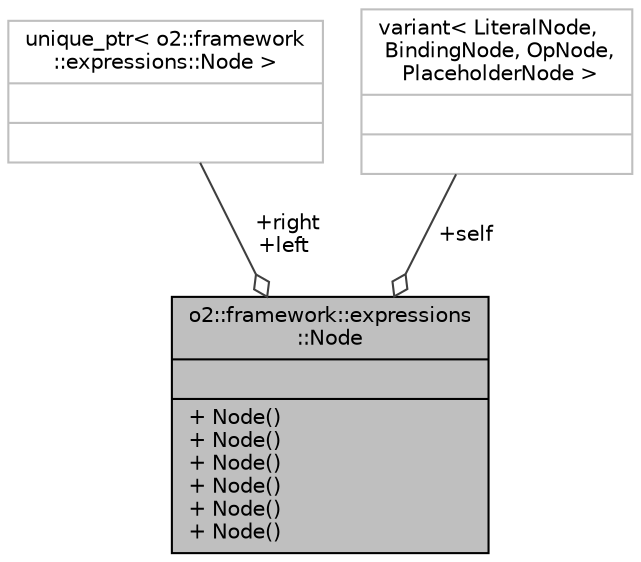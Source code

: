 digraph "o2::framework::expressions::Node"
{
 // INTERACTIVE_SVG=YES
  bgcolor="transparent";
  edge [fontname="Helvetica",fontsize="10",labelfontname="Helvetica",labelfontsize="10"];
  node [fontname="Helvetica",fontsize="10",shape=record];
  Node1 [label="{o2::framework::expressions\l::Node\n||+ Node()\l+ Node()\l+ Node()\l+ Node()\l+ Node()\l+ Node()\l}",height=0.2,width=0.4,color="black", fillcolor="grey75", style="filled", fontcolor="black"];
  Node2 -> Node1 [color="grey25",fontsize="10",style="solid",label=" +right\n+left" ,arrowhead="odiamond",fontname="Helvetica"];
  Node2 [label="{unique_ptr\< o2::framework\l::expressions::Node \>\n||}",height=0.2,width=0.4,color="grey75"];
  Node3 -> Node1 [color="grey25",fontsize="10",style="solid",label=" +self" ,arrowhead="odiamond",fontname="Helvetica"];
  Node3 [label="{variant\< LiteralNode,\l BindingNode, OpNode,\l PlaceholderNode \>\n||}",height=0.2,width=0.4,color="grey75"];
}
